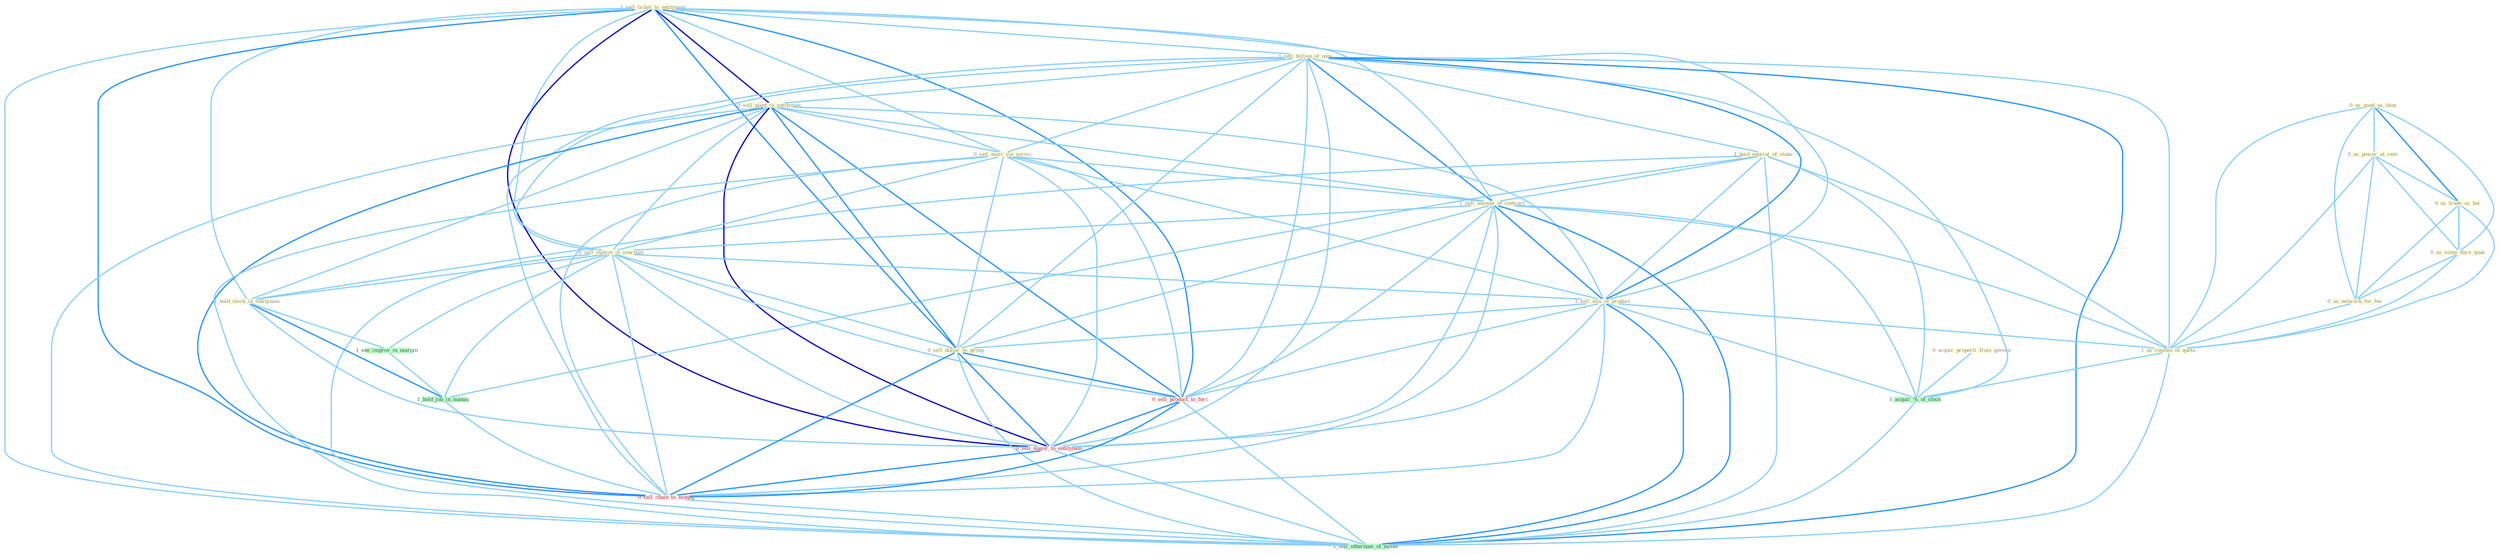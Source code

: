 Graph G{ 
    node
    [shape=polygon,style=filled,width=.5,height=.06,color="#BDFCC9",fixedsize=true,fontsize=4,
    fontcolor="#2f4f4f"];
    {node
    [color="#ffffe0", fontcolor="#8b7d6b"] "0_us_good_as_item " "1_sell_ticket_to_entitynam " "0_acquir_properti_from_govern " "1_sell_billion_of_note " "0_us_power_at_rate " "1_hold_equival_of_stake " "0_sell_plant_to_entitynam " "0_sell_movi_via_servic " "1_sell_amount_of_contract " "0_us_trade_as_boi " "0_sell_station_in_yearnum " "1_sell_mix_of_product " "1_hold_stock_in_entitynam " "0_sell_dollar_to_group " "0_us_some_dure_quak " "0_us_network_for_fee " "1_us_combin_of_quota "}
{node [color="#fff0f5", fontcolor="#b22222"] "0_sell_product_to_forc " "0_sell_major_to_entitynam " "0_sell_chain_to_manag "}
edge [color="#B0E2FF"];

	"0_us_good_as_item " -- "0_us_power_at_rate " [w="1", color="#87cefa" ];
	"0_us_good_as_item " -- "0_us_trade_as_boi " [w="2", color="#1e90ff" , len=0.8];
	"0_us_good_as_item " -- "0_us_some_dure_quak " [w="1", color="#87cefa" ];
	"0_us_good_as_item " -- "0_us_network_for_fee " [w="1", color="#87cefa" ];
	"0_us_good_as_item " -- "1_us_combin_of_quota " [w="1", color="#87cefa" ];
	"1_sell_ticket_to_entitynam " -- "1_sell_billion_of_note " [w="1", color="#87cefa" ];
	"1_sell_ticket_to_entitynam " -- "0_sell_plant_to_entitynam " [w="3", color="#0000cd" , len=0.6];
	"1_sell_ticket_to_entitynam " -- "0_sell_movi_via_servic " [w="1", color="#87cefa" ];
	"1_sell_ticket_to_entitynam " -- "1_sell_amount_of_contract " [w="1", color="#87cefa" ];
	"1_sell_ticket_to_entitynam " -- "0_sell_station_in_yearnum " [w="1", color="#87cefa" ];
	"1_sell_ticket_to_entitynam " -- "1_sell_mix_of_product " [w="1", color="#87cefa" ];
	"1_sell_ticket_to_entitynam " -- "1_hold_stock_in_entitynam " [w="1", color="#87cefa" ];
	"1_sell_ticket_to_entitynam " -- "0_sell_dollar_to_group " [w="2", color="#1e90ff" , len=0.8];
	"1_sell_ticket_to_entitynam " -- "0_sell_product_to_forc " [w="2", color="#1e90ff" , len=0.8];
	"1_sell_ticket_to_entitynam " -- "0_sell_major_to_entitynam " [w="3", color="#0000cd" , len=0.6];
	"1_sell_ticket_to_entitynam " -- "0_sell_chain_to_manag " [w="2", color="#1e90ff" , len=0.8];
	"1_sell_ticket_to_entitynam " -- "1_sell_othernum_of_model " [w="1", color="#87cefa" ];
	"0_acquir_properti_from_govern " -- "1_acquir_%_of_stock " [w="1", color="#87cefa" ];
	"1_sell_billion_of_note " -- "1_hold_equival_of_stake " [w="1", color="#87cefa" ];
	"1_sell_billion_of_note " -- "0_sell_plant_to_entitynam " [w="1", color="#87cefa" ];
	"1_sell_billion_of_note " -- "0_sell_movi_via_servic " [w="1", color="#87cefa" ];
	"1_sell_billion_of_note " -- "1_sell_amount_of_contract " [w="2", color="#1e90ff" , len=0.8];
	"1_sell_billion_of_note " -- "0_sell_station_in_yearnum " [w="1", color="#87cefa" ];
	"1_sell_billion_of_note " -- "1_sell_mix_of_product " [w="2", color="#1e90ff" , len=0.8];
	"1_sell_billion_of_note " -- "0_sell_dollar_to_group " [w="1", color="#87cefa" ];
	"1_sell_billion_of_note " -- "1_us_combin_of_quota " [w="1", color="#87cefa" ];
	"1_sell_billion_of_note " -- "1_acquir_%_of_stock " [w="1", color="#87cefa" ];
	"1_sell_billion_of_note " -- "0_sell_product_to_forc " [w="1", color="#87cefa" ];
	"1_sell_billion_of_note " -- "0_sell_major_to_entitynam " [w="1", color="#87cefa" ];
	"1_sell_billion_of_note " -- "0_sell_chain_to_manag " [w="1", color="#87cefa" ];
	"1_sell_billion_of_note " -- "1_sell_othernum_of_model " [w="2", color="#1e90ff" , len=0.8];
	"0_us_power_at_rate " -- "0_us_trade_as_boi " [w="1", color="#87cefa" ];
	"0_us_power_at_rate " -- "0_us_some_dure_quak " [w="1", color="#87cefa" ];
	"0_us_power_at_rate " -- "0_us_network_for_fee " [w="1", color="#87cefa" ];
	"0_us_power_at_rate " -- "1_us_combin_of_quota " [w="1", color="#87cefa" ];
	"1_hold_equival_of_stake " -- "1_sell_amount_of_contract " [w="1", color="#87cefa" ];
	"1_hold_equival_of_stake " -- "1_sell_mix_of_product " [w="1", color="#87cefa" ];
	"1_hold_equival_of_stake " -- "1_hold_stock_in_entitynam " [w="1", color="#87cefa" ];
	"1_hold_equival_of_stake " -- "1_us_combin_of_quota " [w="1", color="#87cefa" ];
	"1_hold_equival_of_stake " -- "1_acquir_%_of_stock " [w="1", color="#87cefa" ];
	"1_hold_equival_of_stake " -- "1_hold_job_in_manag " [w="1", color="#87cefa" ];
	"1_hold_equival_of_stake " -- "1_sell_othernum_of_model " [w="1", color="#87cefa" ];
	"0_sell_plant_to_entitynam " -- "0_sell_movi_via_servic " [w="1", color="#87cefa" ];
	"0_sell_plant_to_entitynam " -- "1_sell_amount_of_contract " [w="1", color="#87cefa" ];
	"0_sell_plant_to_entitynam " -- "0_sell_station_in_yearnum " [w="1", color="#87cefa" ];
	"0_sell_plant_to_entitynam " -- "1_sell_mix_of_product " [w="1", color="#87cefa" ];
	"0_sell_plant_to_entitynam " -- "1_hold_stock_in_entitynam " [w="1", color="#87cefa" ];
	"0_sell_plant_to_entitynam " -- "0_sell_dollar_to_group " [w="2", color="#1e90ff" , len=0.8];
	"0_sell_plant_to_entitynam " -- "0_sell_product_to_forc " [w="2", color="#1e90ff" , len=0.8];
	"0_sell_plant_to_entitynam " -- "0_sell_major_to_entitynam " [w="3", color="#0000cd" , len=0.6];
	"0_sell_plant_to_entitynam " -- "0_sell_chain_to_manag " [w="2", color="#1e90ff" , len=0.8];
	"0_sell_plant_to_entitynam " -- "1_sell_othernum_of_model " [w="1", color="#87cefa" ];
	"0_sell_movi_via_servic " -- "1_sell_amount_of_contract " [w="1", color="#87cefa" ];
	"0_sell_movi_via_servic " -- "0_sell_station_in_yearnum " [w="1", color="#87cefa" ];
	"0_sell_movi_via_servic " -- "1_sell_mix_of_product " [w="1", color="#87cefa" ];
	"0_sell_movi_via_servic " -- "0_sell_dollar_to_group " [w="1", color="#87cefa" ];
	"0_sell_movi_via_servic " -- "0_sell_product_to_forc " [w="1", color="#87cefa" ];
	"0_sell_movi_via_servic " -- "0_sell_major_to_entitynam " [w="1", color="#87cefa" ];
	"0_sell_movi_via_servic " -- "0_sell_chain_to_manag " [w="1", color="#87cefa" ];
	"0_sell_movi_via_servic " -- "1_sell_othernum_of_model " [w="1", color="#87cefa" ];
	"1_sell_amount_of_contract " -- "0_sell_station_in_yearnum " [w="1", color="#87cefa" ];
	"1_sell_amount_of_contract " -- "1_sell_mix_of_product " [w="2", color="#1e90ff" , len=0.8];
	"1_sell_amount_of_contract " -- "0_sell_dollar_to_group " [w="1", color="#87cefa" ];
	"1_sell_amount_of_contract " -- "1_us_combin_of_quota " [w="1", color="#87cefa" ];
	"1_sell_amount_of_contract " -- "1_acquir_%_of_stock " [w="1", color="#87cefa" ];
	"1_sell_amount_of_contract " -- "0_sell_product_to_forc " [w="1", color="#87cefa" ];
	"1_sell_amount_of_contract " -- "0_sell_major_to_entitynam " [w="1", color="#87cefa" ];
	"1_sell_amount_of_contract " -- "0_sell_chain_to_manag " [w="1", color="#87cefa" ];
	"1_sell_amount_of_contract " -- "1_sell_othernum_of_model " [w="2", color="#1e90ff" , len=0.8];
	"0_us_trade_as_boi " -- "0_us_some_dure_quak " [w="1", color="#87cefa" ];
	"0_us_trade_as_boi " -- "0_us_network_for_fee " [w="1", color="#87cefa" ];
	"0_us_trade_as_boi " -- "1_us_combin_of_quota " [w="1", color="#87cefa" ];
	"0_sell_station_in_yearnum " -- "1_sell_mix_of_product " [w="1", color="#87cefa" ];
	"0_sell_station_in_yearnum " -- "1_hold_stock_in_entitynam " [w="1", color="#87cefa" ];
	"0_sell_station_in_yearnum " -- "0_sell_dollar_to_group " [w="1", color="#87cefa" ];
	"0_sell_station_in_yearnum " -- "1_see_improv_in_margin " [w="1", color="#87cefa" ];
	"0_sell_station_in_yearnum " -- "1_hold_job_in_manag " [w="1", color="#87cefa" ];
	"0_sell_station_in_yearnum " -- "0_sell_product_to_forc " [w="1", color="#87cefa" ];
	"0_sell_station_in_yearnum " -- "0_sell_major_to_entitynam " [w="1", color="#87cefa" ];
	"0_sell_station_in_yearnum " -- "0_sell_chain_to_manag " [w="1", color="#87cefa" ];
	"0_sell_station_in_yearnum " -- "1_sell_othernum_of_model " [w="1", color="#87cefa" ];
	"1_sell_mix_of_product " -- "0_sell_dollar_to_group " [w="1", color="#87cefa" ];
	"1_sell_mix_of_product " -- "1_us_combin_of_quota " [w="1", color="#87cefa" ];
	"1_sell_mix_of_product " -- "1_acquir_%_of_stock " [w="1", color="#87cefa" ];
	"1_sell_mix_of_product " -- "0_sell_product_to_forc " [w="1", color="#87cefa" ];
	"1_sell_mix_of_product " -- "0_sell_major_to_entitynam " [w="1", color="#87cefa" ];
	"1_sell_mix_of_product " -- "0_sell_chain_to_manag " [w="1", color="#87cefa" ];
	"1_sell_mix_of_product " -- "1_sell_othernum_of_model " [w="2", color="#1e90ff" , len=0.8];
	"1_hold_stock_in_entitynam " -- "1_see_improv_in_margin " [w="1", color="#87cefa" ];
	"1_hold_stock_in_entitynam " -- "1_hold_job_in_manag " [w="2", color="#1e90ff" , len=0.8];
	"1_hold_stock_in_entitynam " -- "0_sell_major_to_entitynam " [w="1", color="#87cefa" ];
	"0_sell_dollar_to_group " -- "0_sell_product_to_forc " [w="2", color="#1e90ff" , len=0.8];
	"0_sell_dollar_to_group " -- "0_sell_major_to_entitynam " [w="2", color="#1e90ff" , len=0.8];
	"0_sell_dollar_to_group " -- "0_sell_chain_to_manag " [w="2", color="#1e90ff" , len=0.8];
	"0_sell_dollar_to_group " -- "1_sell_othernum_of_model " [w="1", color="#87cefa" ];
	"0_us_some_dure_quak " -- "0_us_network_for_fee " [w="1", color="#87cefa" ];
	"0_us_some_dure_quak " -- "1_us_combin_of_quota " [w="1", color="#87cefa" ];
	"0_us_network_for_fee " -- "1_us_combin_of_quota " [w="1", color="#87cefa" ];
	"1_us_combin_of_quota " -- "1_acquir_%_of_stock " [w="1", color="#87cefa" ];
	"1_us_combin_of_quota " -- "1_sell_othernum_of_model " [w="1", color="#87cefa" ];
	"1_see_improv_in_margin " -- "1_hold_job_in_manag " [w="1", color="#87cefa" ];
	"1_acquir_%_of_stock " -- "1_sell_othernum_of_model " [w="1", color="#87cefa" ];
	"1_hold_job_in_manag " -- "0_sell_chain_to_manag " [w="1", color="#87cefa" ];
	"0_sell_product_to_forc " -- "0_sell_major_to_entitynam " [w="2", color="#1e90ff" , len=0.8];
	"0_sell_product_to_forc " -- "0_sell_chain_to_manag " [w="2", color="#1e90ff" , len=0.8];
	"0_sell_product_to_forc " -- "1_sell_othernum_of_model " [w="1", color="#87cefa" ];
	"0_sell_major_to_entitynam " -- "0_sell_chain_to_manag " [w="2", color="#1e90ff" , len=0.8];
	"0_sell_major_to_entitynam " -- "1_sell_othernum_of_model " [w="1", color="#87cefa" ];
	"0_sell_chain_to_manag " -- "1_sell_othernum_of_model " [w="1", color="#87cefa" ];
}